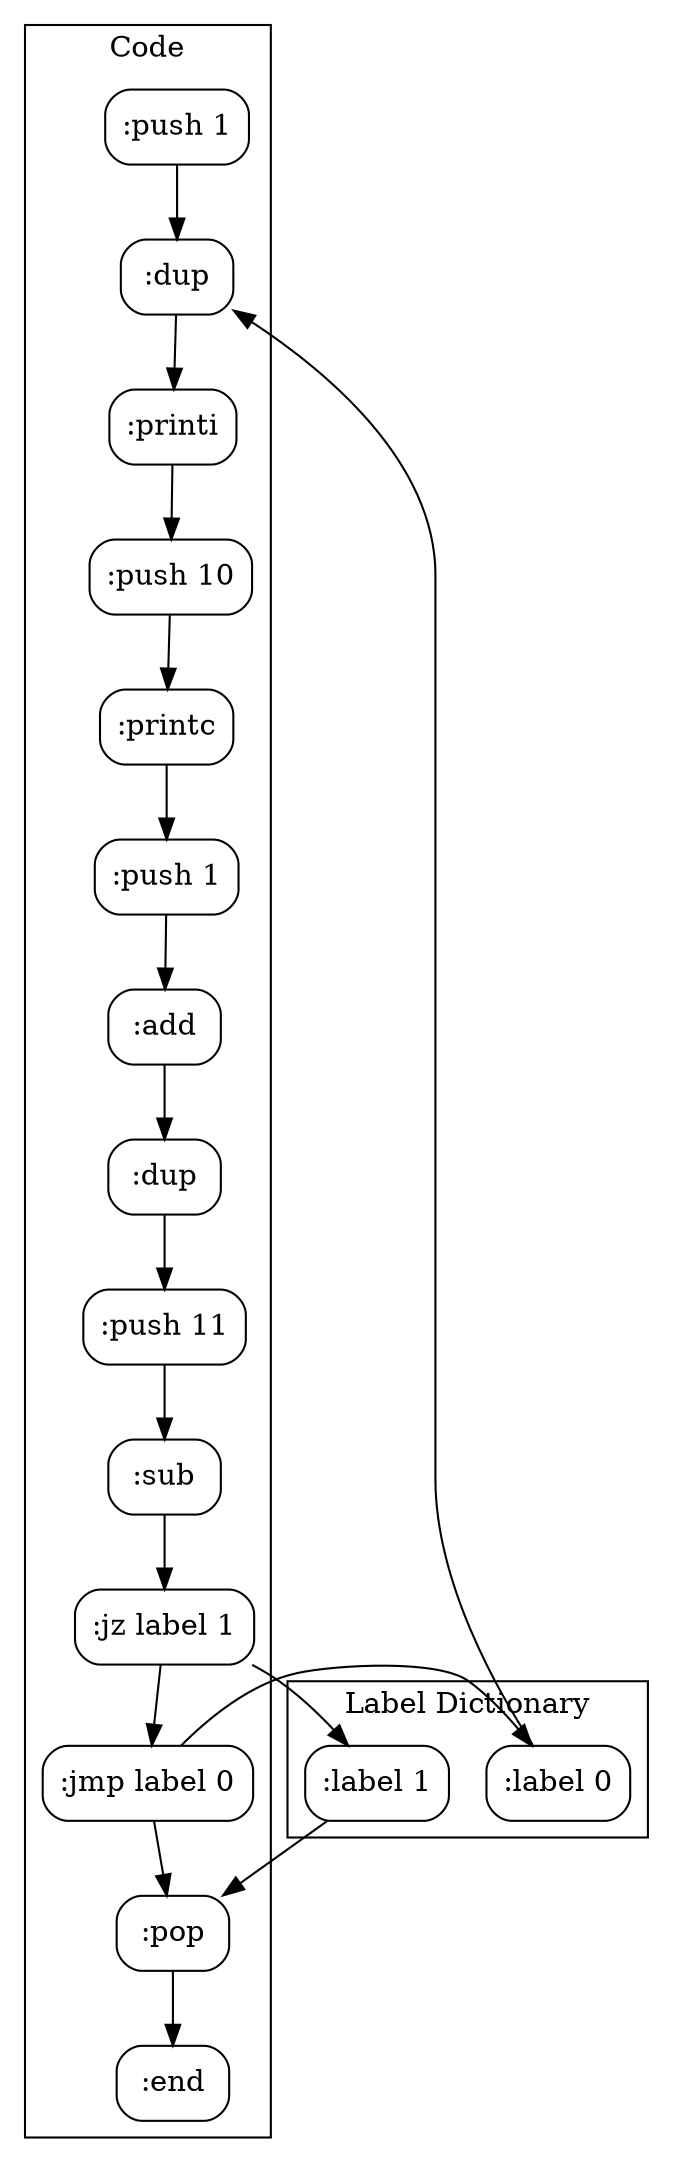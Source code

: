 digraph G{
	node [style=rounded, shape=box];
	subgraph cluster_0 {
		label="Code";
		a -> b;
		b -> c;
		c -> d;
		d -> e;
		e -> f;
		f -> g;
		g -> h;
		h -> i;
		i -> j;
		j -> k;
		k -> l;
		l -> m;
		m -> n;
		a[label=":push 1"];
		b[label=":dup"];
		c[label=":printi"];
		d[label=":push 10"];
		e[label=":printc"];
		f[label=":push 1"];
		g[label=":add"];
		h[label=":dup"];
		i[label=":push 11"];
		j[label=":sub"];
		k[label=":jz label 1"];
		l[label=":jmp label 0"];
		m[label=":pop"];
		n[label=":end"];
	}

	subgraph cluster_1 {
		label="Label Dictionary";
		l -> l0 -> b;
		k -> l1 -> m;
		l0[label=":label 0"];
		l1[label=":label 1"];
	}
}


